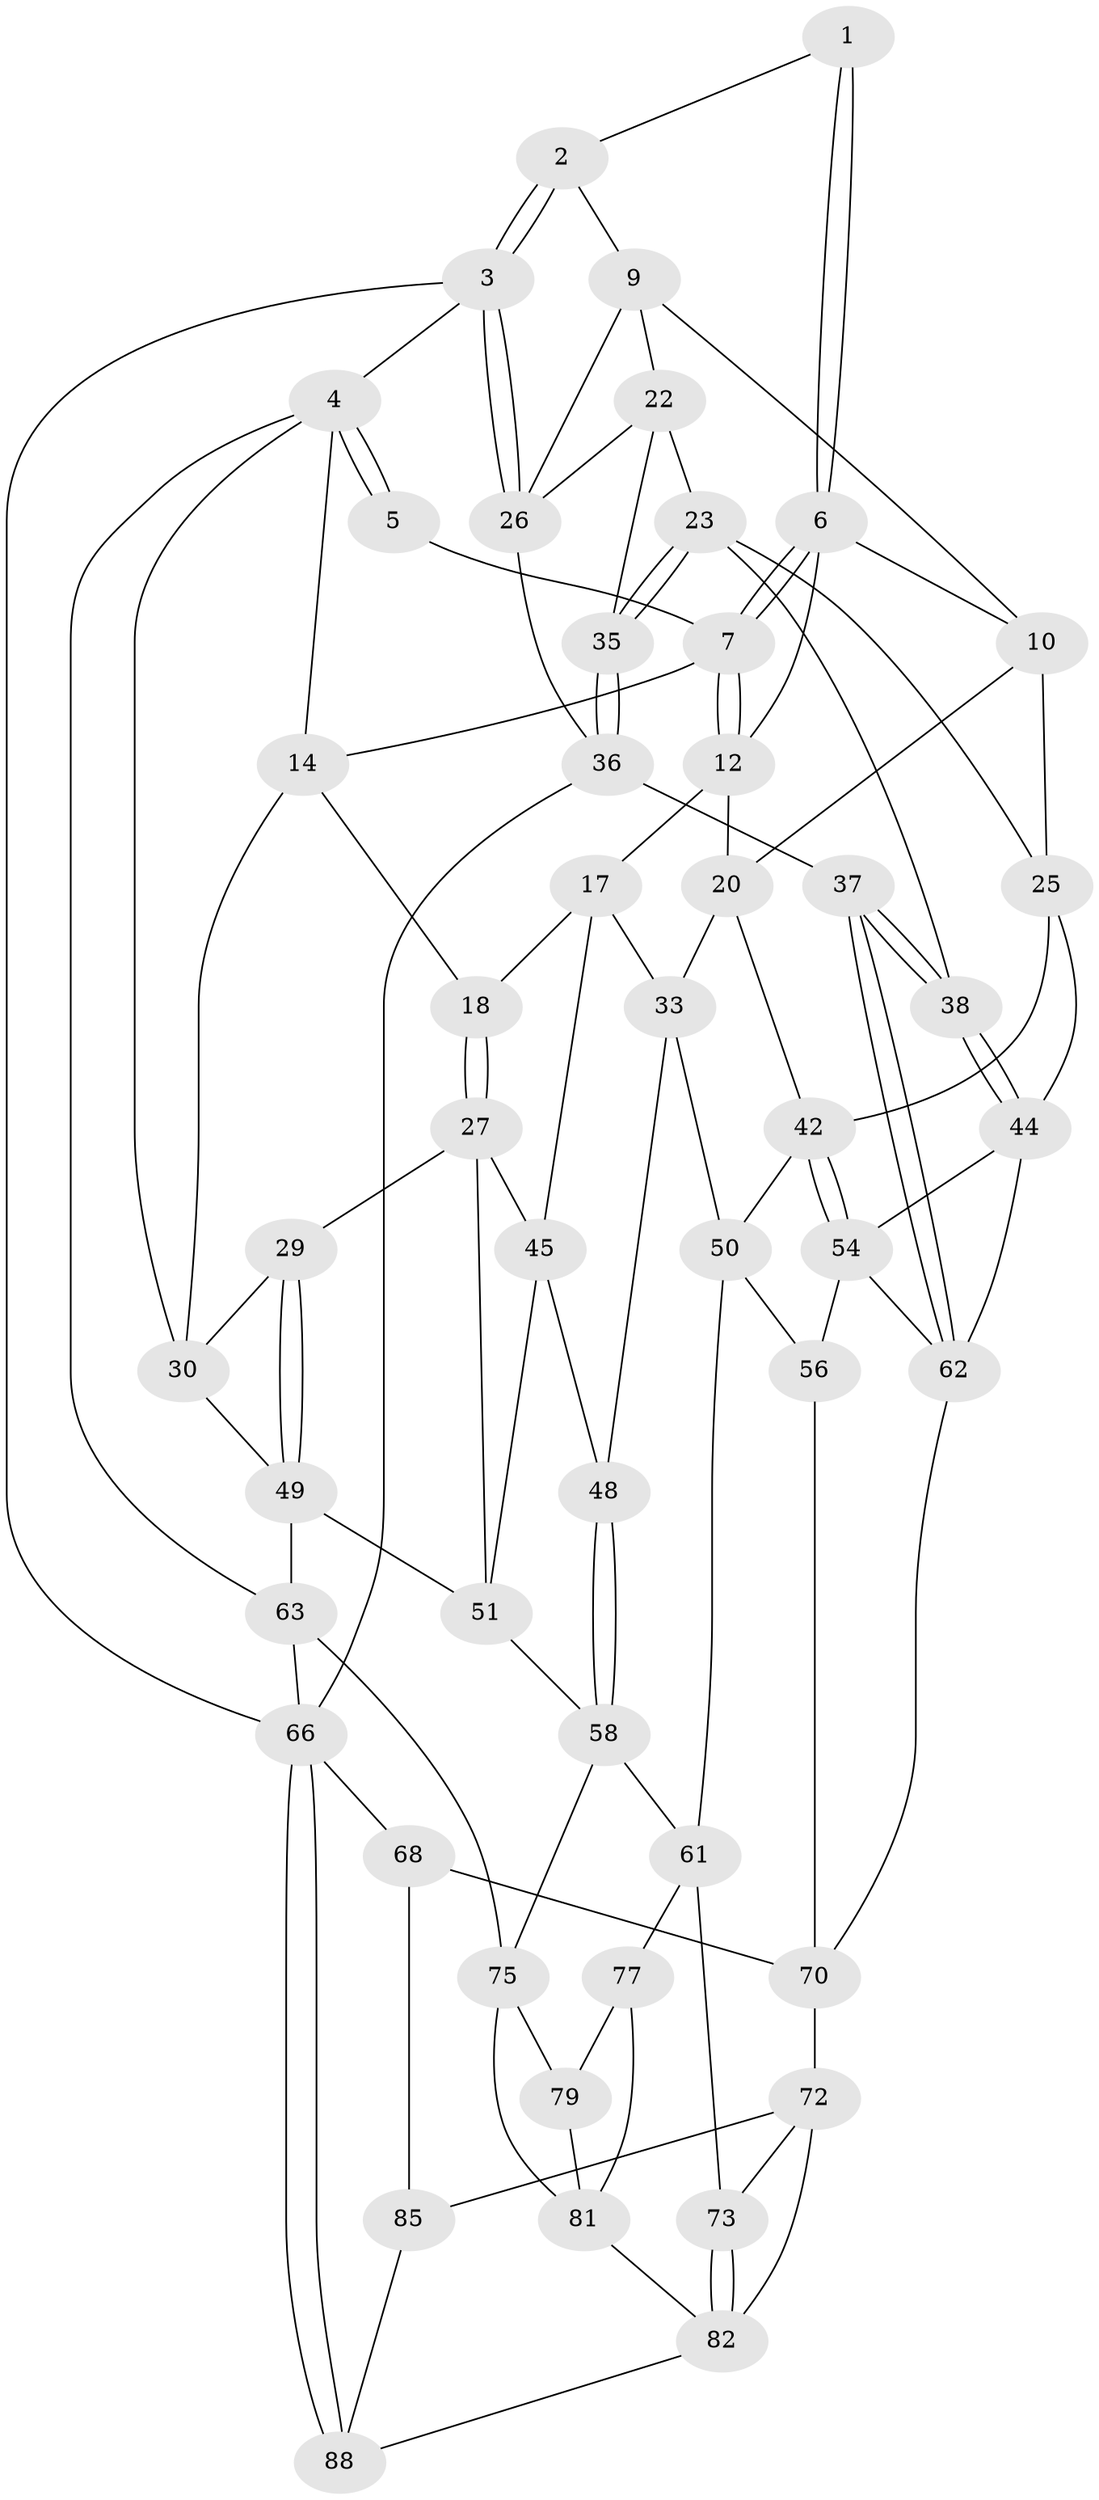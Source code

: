 // Generated by graph-tools (version 1.1) at 2025/52/02/27/25 19:52:42]
// undirected, 51 vertices, 111 edges
graph export_dot {
graph [start="1"]
  node [color=gray90,style=filled];
  1 [pos="+0.624022155611194+0"];
  2 [pos="+0.682217822688553+0"];
  3 [pos="+1+0"];
  4 [pos="+0+0",super="+13"];
  5 [pos="+0.24547540100417242+0"];
  6 [pos="+0.5789803686297408+0.0786795652638224",super="+11"];
  7 [pos="+0.24665543252486322+0.06568305908709851",super="+8"];
  9 [pos="+0.8355820346511595+0.14276407268596328",super="+21"];
  10 [pos="+0.615637773759264+0.13339276003846423",super="+19"];
  12 [pos="+0.48911145979890785+0.18654682176910314",super="+16"];
  14 [pos="+0.1970259103326314+0.13458849954426322",super="+15"];
  17 [pos="+0.3180805633443563+0.2769607901686023",super="+34"];
  18 [pos="+0.2617936175897137+0.23498372322024616"];
  20 [pos="+0.5109855867618222+0.30226869433009323",super="+32"];
  22 [pos="+0.8831553545582892+0.2193541676808761",super="+39"];
  23 [pos="+0.8531765883909184+0.24449222119003536",super="+24"];
  25 [pos="+0.6493730427975785+0.285905115670966",super="+41"];
  26 [pos="+1+0.011790582865480334",super="+40"];
  27 [pos="+0.17204956712358985+0.38333073034234927",super="+28"];
  29 [pos="+0.08012976333182241+0.36221042633714917"];
  30 [pos="+0.040692295088273885+0.255603049468959",super="+31"];
  33 [pos="+0.33595019712518387+0.3094718160779494",super="+47"];
  35 [pos="+0.8338499619869831+0.5270257691850032"];
  36 [pos="+0.8233796988693225+0.5503587418790795",super="+65"];
  37 [pos="+0.8117414289380347+0.5509839790692556"];
  38 [pos="+0.7347060567824447+0.45294070189696317"];
  42 [pos="+0.5121743566644134+0.3956187349411925",super="+43"];
  44 [pos="+0.6699272872008649+0.41520626299128494",super="+60"];
  45 [pos="+0.23345612509309055+0.43623118010705303",super="+46"];
  48 [pos="+0.26871538858744204+0.45084263788110457"];
  49 [pos="+0+0.4115809632857586",super="+52"];
  50 [pos="+0.38706044578604476+0.4959736590105553",super="+57"];
  51 [pos="+0+0.5962541536541361",super="+53"];
  54 [pos="+0.5291177360522221+0.5312431392275598",super="+55"];
  56 [pos="+0.409023400146064+0.6255456027140974"];
  58 [pos="+0.2635168247912811+0.6470636844196427",super="+59"];
  61 [pos="+0.38576543350214954+0.6418575659499484",super="+74"];
  62 [pos="+0.7586594041489769+0.6045566003456602",super="+64"];
  63 [pos="+0+1"];
  66 [pos="+1+1",super="+67"];
  68 [pos="+0.8647283783236807+0.8536972882311006",super="+69"];
  70 [pos="+0.7037409186187399+0.7780148675427526",super="+71"];
  72 [pos="+0.6181348888375516+0.8277552817296913",super="+86"];
  73 [pos="+0.4329859386875836+0.8262204768234216"];
  75 [pos="+0.18582062833274982+0.7857347927383618",super="+76"];
  77 [pos="+0.37661774580329505+0.8304929205726069",super="+78"];
  79 [pos="+0.26498259456359696+0.8483218419490631",super="+80"];
  81 [pos="+0.2763132983375631+1",super="+84"];
  82 [pos="+0.5132636105483642+1",super="+83"];
  85 [pos="+0.7249199021164335+0.9329878847815498",super="+87"];
  88 [pos="+0.7417987067201548+1"];
  1 -- 2;
  1 -- 6;
  1 -- 6;
  2 -- 3;
  2 -- 3;
  2 -- 9;
  3 -- 4;
  3 -- 26;
  3 -- 26;
  3 -- 66;
  4 -- 5;
  4 -- 5;
  4 -- 63;
  4 -- 14;
  4 -- 30;
  5 -- 7;
  6 -- 7;
  6 -- 7;
  6 -- 10;
  6 -- 12;
  7 -- 12;
  7 -- 12;
  7 -- 14;
  9 -- 10;
  9 -- 26;
  9 -- 22;
  10 -- 25;
  10 -- 20;
  12 -- 17;
  12 -- 20;
  14 -- 30;
  14 -- 18;
  17 -- 18;
  17 -- 45;
  17 -- 33;
  18 -- 27;
  18 -- 27;
  20 -- 33;
  20 -- 42;
  22 -- 23;
  22 -- 26;
  22 -- 35;
  23 -- 35;
  23 -- 35;
  23 -- 25;
  23 -- 38;
  25 -- 42;
  25 -- 44;
  26 -- 36;
  27 -- 51;
  27 -- 29;
  27 -- 45;
  29 -- 30;
  29 -- 49;
  29 -- 49;
  30 -- 49;
  33 -- 48;
  33 -- 50;
  35 -- 36;
  35 -- 36;
  36 -- 37;
  36 -- 66;
  37 -- 38;
  37 -- 38;
  37 -- 62;
  37 -- 62;
  38 -- 44;
  38 -- 44;
  42 -- 54;
  42 -- 54;
  42 -- 50;
  44 -- 62;
  44 -- 54;
  45 -- 48;
  45 -- 51;
  48 -- 58;
  48 -- 58;
  49 -- 51;
  49 -- 63;
  50 -- 56;
  50 -- 61;
  51 -- 58;
  54 -- 56;
  54 -- 62;
  56 -- 70;
  58 -- 61;
  58 -- 75;
  61 -- 73;
  61 -- 77;
  62 -- 70;
  63 -- 66;
  63 -- 75;
  66 -- 88;
  66 -- 88;
  66 -- 68;
  68 -- 85 [weight=2];
  68 -- 70;
  70 -- 72;
  72 -- 73;
  72 -- 82;
  72 -- 85;
  73 -- 82;
  73 -- 82;
  75 -- 79;
  75 -- 81;
  77 -- 81;
  77 -- 79 [weight=2];
  79 -- 81;
  81 -- 82;
  82 -- 88;
  85 -- 88;
}
